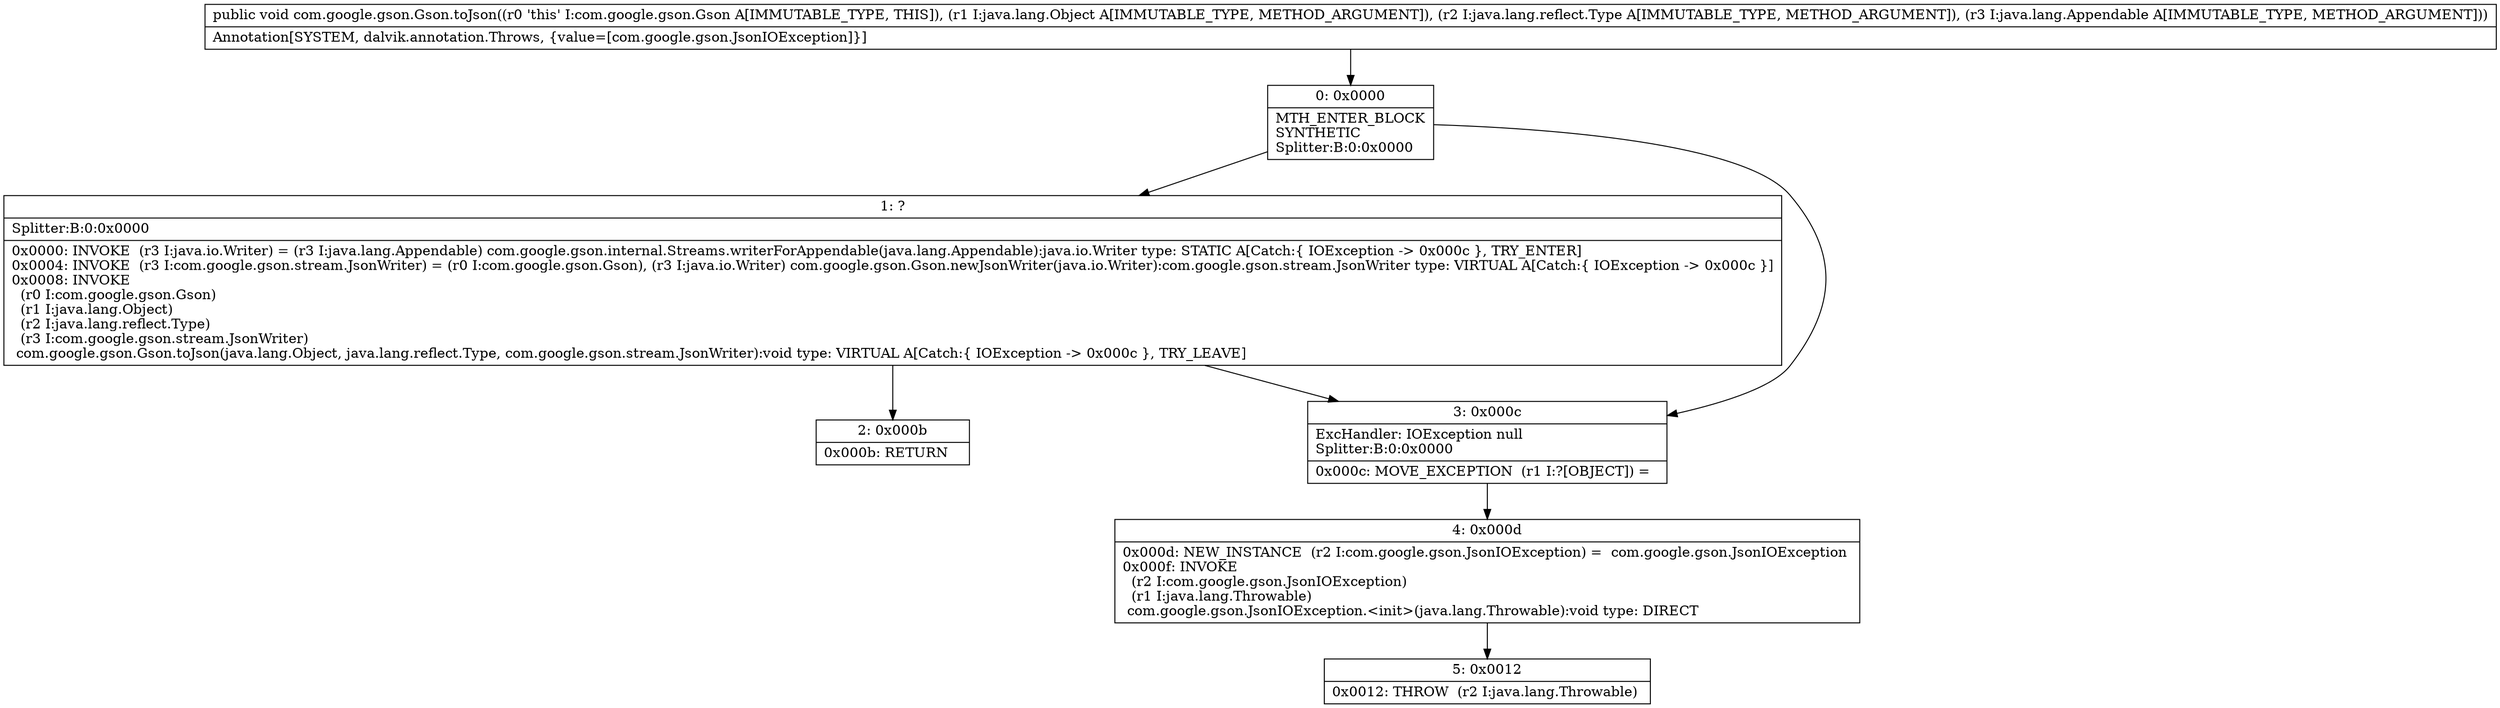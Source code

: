 digraph "CFG forcom.google.gson.Gson.toJson(Ljava\/lang\/Object;Ljava\/lang\/reflect\/Type;Ljava\/lang\/Appendable;)V" {
Node_0 [shape=record,label="{0\:\ 0x0000|MTH_ENTER_BLOCK\lSYNTHETIC\lSplitter:B:0:0x0000\l}"];
Node_1 [shape=record,label="{1\:\ ?|Splitter:B:0:0x0000\l|0x0000: INVOKE  (r3 I:java.io.Writer) = (r3 I:java.lang.Appendable) com.google.gson.internal.Streams.writerForAppendable(java.lang.Appendable):java.io.Writer type: STATIC A[Catch:\{ IOException \-\> 0x000c \}, TRY_ENTER]\l0x0004: INVOKE  (r3 I:com.google.gson.stream.JsonWriter) = (r0 I:com.google.gson.Gson), (r3 I:java.io.Writer) com.google.gson.Gson.newJsonWriter(java.io.Writer):com.google.gson.stream.JsonWriter type: VIRTUAL A[Catch:\{ IOException \-\> 0x000c \}]\l0x0008: INVOKE  \l  (r0 I:com.google.gson.Gson)\l  (r1 I:java.lang.Object)\l  (r2 I:java.lang.reflect.Type)\l  (r3 I:com.google.gson.stream.JsonWriter)\l com.google.gson.Gson.toJson(java.lang.Object, java.lang.reflect.Type, com.google.gson.stream.JsonWriter):void type: VIRTUAL A[Catch:\{ IOException \-\> 0x000c \}, TRY_LEAVE]\l}"];
Node_2 [shape=record,label="{2\:\ 0x000b|0x000b: RETURN   \l}"];
Node_3 [shape=record,label="{3\:\ 0x000c|ExcHandler: IOException null\lSplitter:B:0:0x0000\l|0x000c: MOVE_EXCEPTION  (r1 I:?[OBJECT]) =  \l}"];
Node_4 [shape=record,label="{4\:\ 0x000d|0x000d: NEW_INSTANCE  (r2 I:com.google.gson.JsonIOException) =  com.google.gson.JsonIOException \l0x000f: INVOKE  \l  (r2 I:com.google.gson.JsonIOException)\l  (r1 I:java.lang.Throwable)\l com.google.gson.JsonIOException.\<init\>(java.lang.Throwable):void type: DIRECT \l}"];
Node_5 [shape=record,label="{5\:\ 0x0012|0x0012: THROW  (r2 I:java.lang.Throwable) \l}"];
MethodNode[shape=record,label="{public void com.google.gson.Gson.toJson((r0 'this' I:com.google.gson.Gson A[IMMUTABLE_TYPE, THIS]), (r1 I:java.lang.Object A[IMMUTABLE_TYPE, METHOD_ARGUMENT]), (r2 I:java.lang.reflect.Type A[IMMUTABLE_TYPE, METHOD_ARGUMENT]), (r3 I:java.lang.Appendable A[IMMUTABLE_TYPE, METHOD_ARGUMENT]))  | Annotation[SYSTEM, dalvik.annotation.Throws, \{value=[com.google.gson.JsonIOException]\}]\l}"];
MethodNode -> Node_0;
Node_0 -> Node_1;
Node_0 -> Node_3;
Node_1 -> Node_2;
Node_1 -> Node_3;
Node_3 -> Node_4;
Node_4 -> Node_5;
}

